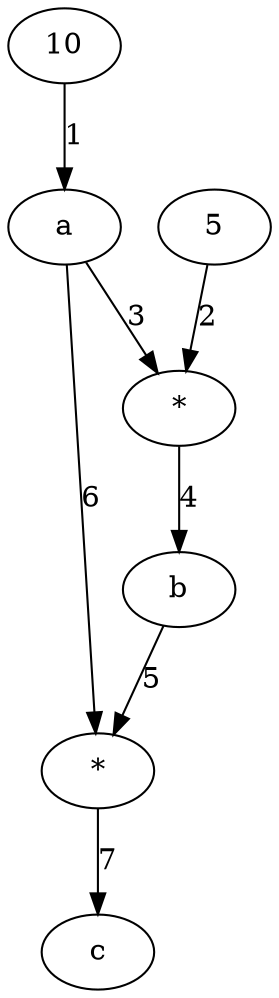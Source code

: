 Digraph G{
const0 [label=10, att1=const];
a_1 [label=a, att1=var, att2=loc, att3=int ];
const0->a_1 [label=1, ord=1];
const1 [label=5, att1=const];
b_1 [label=b, att1=var, att2=loc, att3=int ];
op1 [label="*", att1=op ];
const1->op1 [label=2, ord=2, pos=l];
a_1->op1 [label=3, ord=3, pos=r];
op1->b_1 [label=4, ord=4];
c_1 [label=c, att1=var, att2=loc, att3=int ];
op2 [label="*", att1=op ];
b_1->op2 [label=5, ord=5, pos=l];
a_1->op2 [label=6, ord=6, pos=r];
op2->c_1 [label=7, ord=7];
}